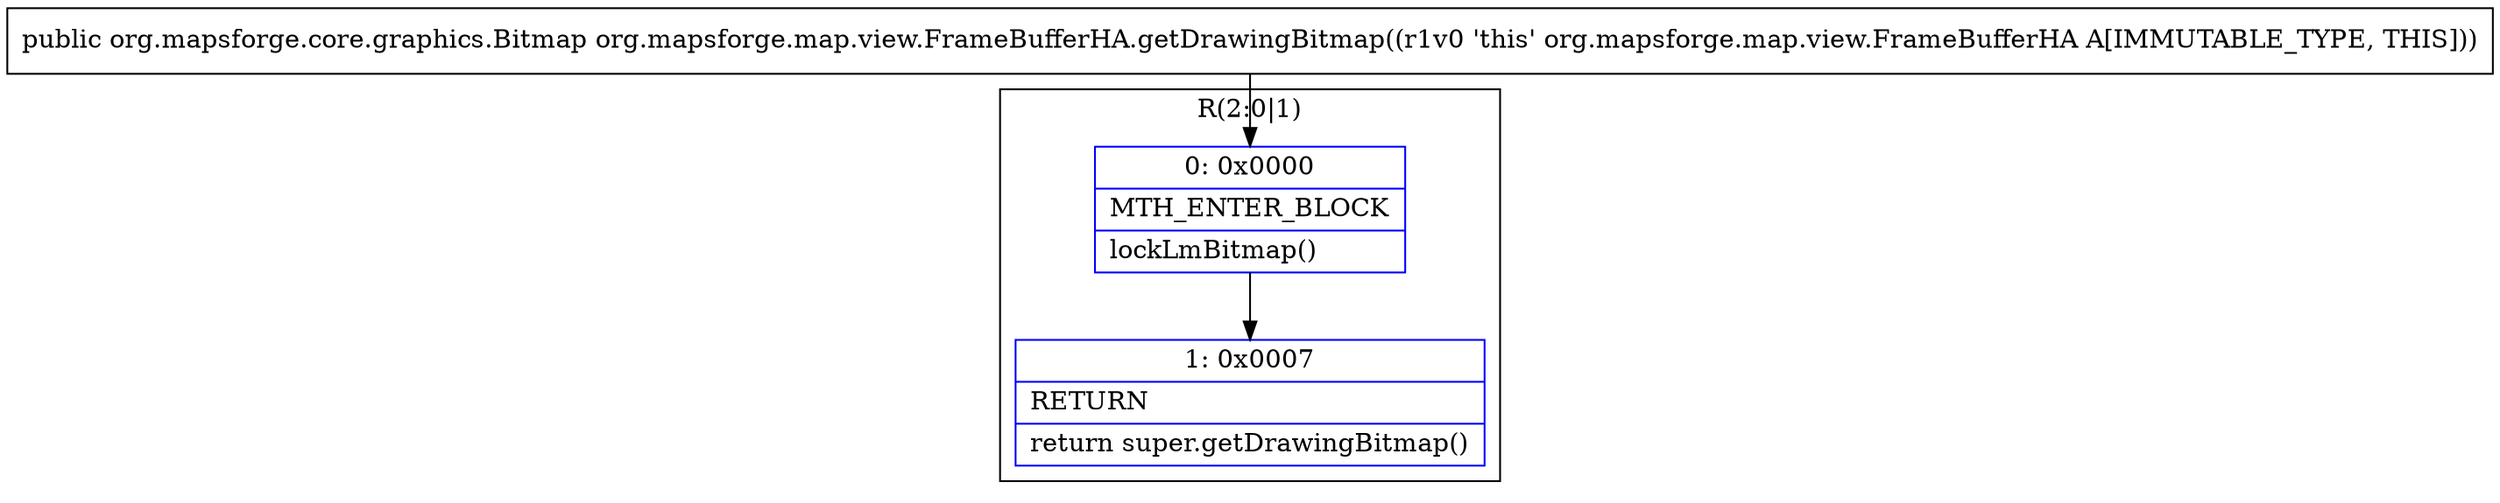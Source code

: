 digraph "CFG fororg.mapsforge.map.view.FrameBufferHA.getDrawingBitmap()Lorg\/mapsforge\/core\/graphics\/Bitmap;" {
subgraph cluster_Region_1976826544 {
label = "R(2:0|1)";
node [shape=record,color=blue];
Node_0 [shape=record,label="{0\:\ 0x0000|MTH_ENTER_BLOCK\l|lockLmBitmap()\l}"];
Node_1 [shape=record,label="{1\:\ 0x0007|RETURN\l|return super.getDrawingBitmap()\l}"];
}
MethodNode[shape=record,label="{public org.mapsforge.core.graphics.Bitmap org.mapsforge.map.view.FrameBufferHA.getDrawingBitmap((r1v0 'this' org.mapsforge.map.view.FrameBufferHA A[IMMUTABLE_TYPE, THIS])) }"];
MethodNode -> Node_0;
Node_0 -> Node_1;
}

